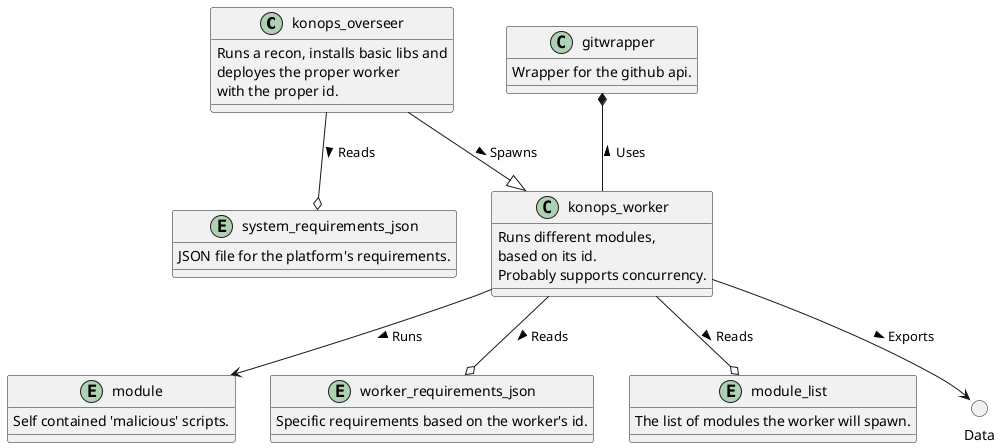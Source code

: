 @startuml
class konops_overseer {
    Runs a recon, installs basic libs and 
    deployes the proper worker 
    with the proper id.
}

class konops_worker {
    Runs different modules,
    based on its id.
    Probably supports concurrency.
}

class gitwrapper {
    Wrapper for the github api.
}

entity module {
    Self contained 'malicious' scripts.
}

entity system_requirements_json {
    JSON file for the platform's requirements.
}

entity worker_requirements_json {
    Specific requirements based on the worker's id.
}

entity module_list {
    The list of modules the worker will spawn.
}

() Data


konops_overseer --|> konops_worker : Spawns >
konops_worker --> module : Runs >
gitwrapper *-- konops_worker : Uses <
konops_worker --o worker_requirements_json : Reads >
konops_worker --o module_list : Reads >
konops_overseer --o system_requirements_json : Reads >
konops_worker --> Data : Exports >


@enduml
